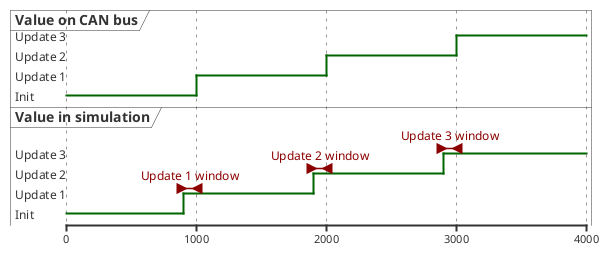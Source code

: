 @startuml
robust "Value on CAN bus" as CAN
robust "Value in simulation" as SIM
scale 1000 as 130 pixels

@CAN
0 is "Init"

@SIM
0 is "Init"

@SIM
900 is "Update 1"
@900 <-> @1000 : Update 1 window

@CAN
1000 is "Update 1"


@SIM
+900 is "Update 2"
@1900 <-> @2000 : Update 2 window

@CAN
+100 is "Update 2"

@SIM
+900 is "Update 3"
@2900 <-> @3000 : Update 3 window

@CAN
+100 is "Update 3"

@enduml
